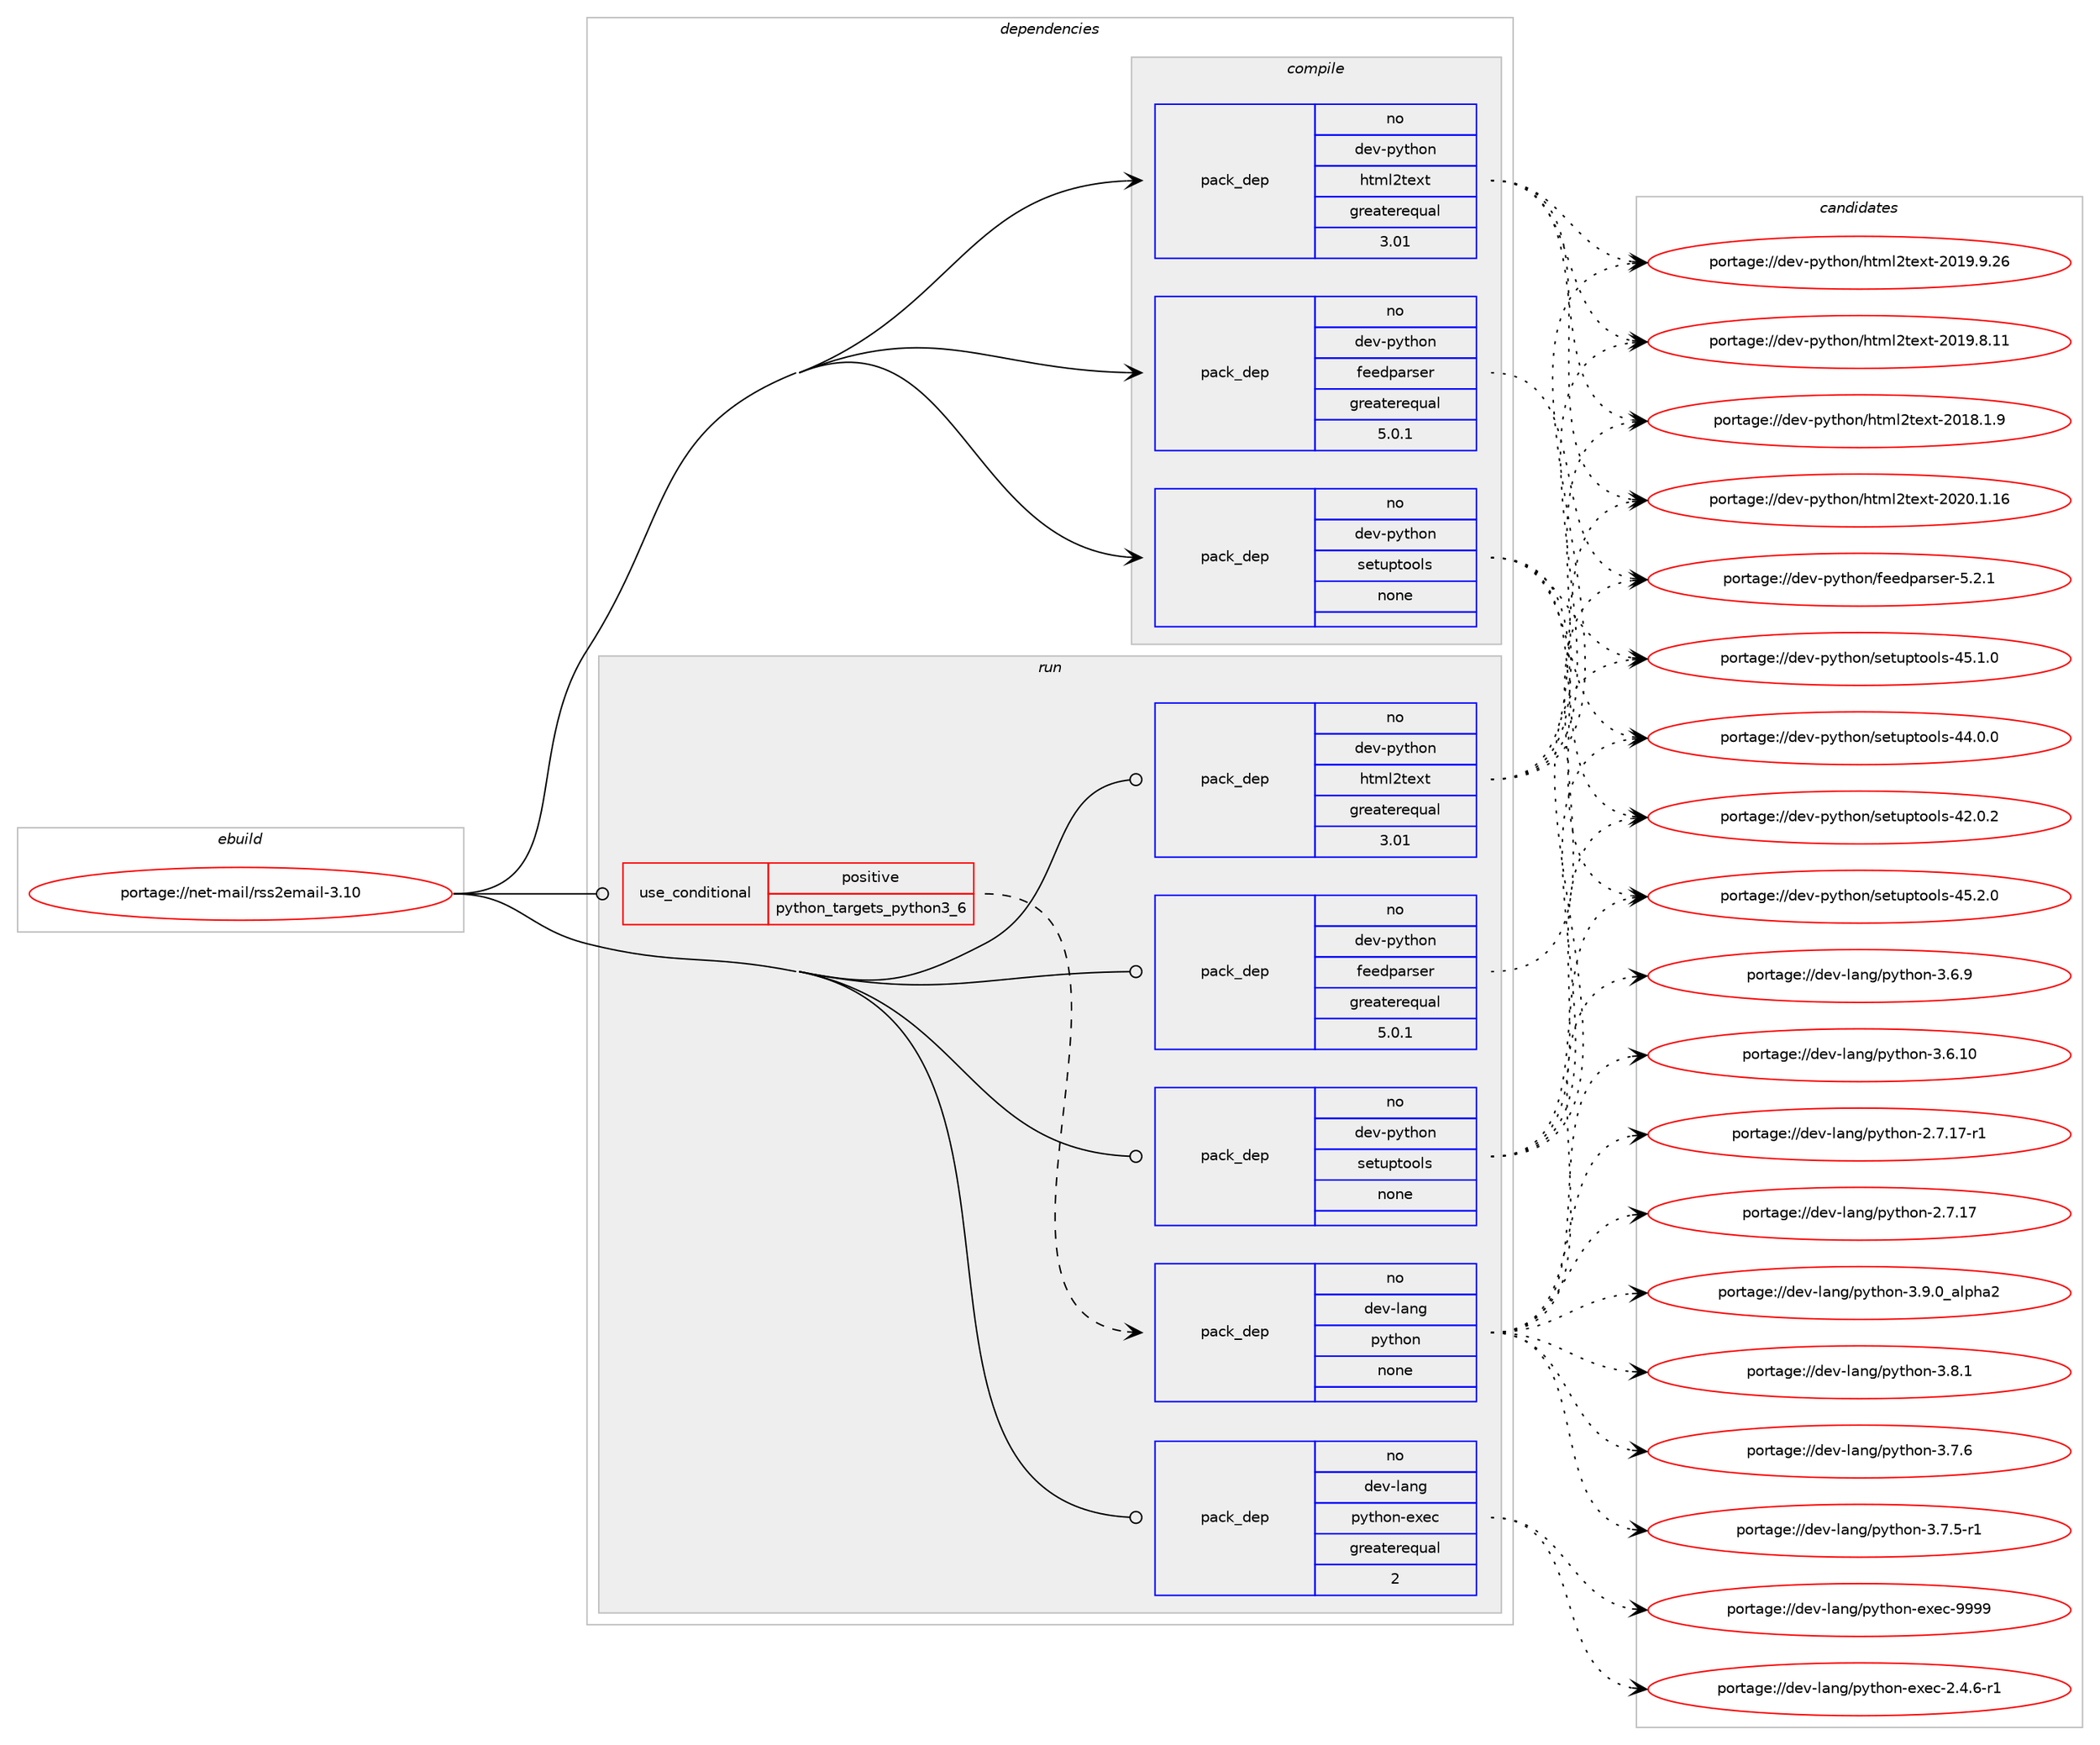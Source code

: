 digraph prolog {

# *************
# Graph options
# *************

newrank=true;
concentrate=true;
compound=true;
graph [rankdir=LR,fontname=Helvetica,fontsize=10,ranksep=1.5];#, ranksep=2.5, nodesep=0.2];
edge  [arrowhead=vee];
node  [fontname=Helvetica,fontsize=10];

# **********
# The ebuild
# **********

subgraph cluster_leftcol {
color=gray;
rank=same;
label=<<i>ebuild</i>>;
id [label="portage://net-mail/rss2email-3.10", color=red, width=4, href="../net-mail/rss2email-3.10.svg"];
}

# ****************
# The dependencies
# ****************

subgraph cluster_midcol {
color=gray;
label=<<i>dependencies</i>>;
subgraph cluster_compile {
fillcolor="#eeeeee";
style=filled;
label=<<i>compile</i>>;
subgraph pack99555 {
dependency128736 [label=<<TABLE BORDER="0" CELLBORDER="1" CELLSPACING="0" CELLPADDING="4" WIDTH="220"><TR><TD ROWSPAN="6" CELLPADDING="30">pack_dep</TD></TR><TR><TD WIDTH="110">no</TD></TR><TR><TD>dev-python</TD></TR><TR><TD>feedparser</TD></TR><TR><TD>greaterequal</TD></TR><TR><TD>5.0.1</TD></TR></TABLE>>, shape=none, color=blue];
}
id:e -> dependency128736:w [weight=20,style="solid",arrowhead="vee"];
subgraph pack99556 {
dependency128737 [label=<<TABLE BORDER="0" CELLBORDER="1" CELLSPACING="0" CELLPADDING="4" WIDTH="220"><TR><TD ROWSPAN="6" CELLPADDING="30">pack_dep</TD></TR><TR><TD WIDTH="110">no</TD></TR><TR><TD>dev-python</TD></TR><TR><TD>html2text</TD></TR><TR><TD>greaterequal</TD></TR><TR><TD>3.01</TD></TR></TABLE>>, shape=none, color=blue];
}
id:e -> dependency128737:w [weight=20,style="solid",arrowhead="vee"];
subgraph pack99557 {
dependency128738 [label=<<TABLE BORDER="0" CELLBORDER="1" CELLSPACING="0" CELLPADDING="4" WIDTH="220"><TR><TD ROWSPAN="6" CELLPADDING="30">pack_dep</TD></TR><TR><TD WIDTH="110">no</TD></TR><TR><TD>dev-python</TD></TR><TR><TD>setuptools</TD></TR><TR><TD>none</TD></TR><TR><TD></TD></TR></TABLE>>, shape=none, color=blue];
}
id:e -> dependency128738:w [weight=20,style="solid",arrowhead="vee"];
}
subgraph cluster_compileandrun {
fillcolor="#eeeeee";
style=filled;
label=<<i>compile and run</i>>;
}
subgraph cluster_run {
fillcolor="#eeeeee";
style=filled;
label=<<i>run</i>>;
subgraph cond27016 {
dependency128739 [label=<<TABLE BORDER="0" CELLBORDER="1" CELLSPACING="0" CELLPADDING="4"><TR><TD ROWSPAN="3" CELLPADDING="10">use_conditional</TD></TR><TR><TD>positive</TD></TR><TR><TD>python_targets_python3_6</TD></TR></TABLE>>, shape=none, color=red];
subgraph pack99558 {
dependency128740 [label=<<TABLE BORDER="0" CELLBORDER="1" CELLSPACING="0" CELLPADDING="4" WIDTH="220"><TR><TD ROWSPAN="6" CELLPADDING="30">pack_dep</TD></TR><TR><TD WIDTH="110">no</TD></TR><TR><TD>dev-lang</TD></TR><TR><TD>python</TD></TR><TR><TD>none</TD></TR><TR><TD></TD></TR></TABLE>>, shape=none, color=blue];
}
dependency128739:e -> dependency128740:w [weight=20,style="dashed",arrowhead="vee"];
}
id:e -> dependency128739:w [weight=20,style="solid",arrowhead="odot"];
subgraph pack99559 {
dependency128741 [label=<<TABLE BORDER="0" CELLBORDER="1" CELLSPACING="0" CELLPADDING="4" WIDTH="220"><TR><TD ROWSPAN="6" CELLPADDING="30">pack_dep</TD></TR><TR><TD WIDTH="110">no</TD></TR><TR><TD>dev-lang</TD></TR><TR><TD>python-exec</TD></TR><TR><TD>greaterequal</TD></TR><TR><TD>2</TD></TR></TABLE>>, shape=none, color=blue];
}
id:e -> dependency128741:w [weight=20,style="solid",arrowhead="odot"];
subgraph pack99560 {
dependency128742 [label=<<TABLE BORDER="0" CELLBORDER="1" CELLSPACING="0" CELLPADDING="4" WIDTH="220"><TR><TD ROWSPAN="6" CELLPADDING="30">pack_dep</TD></TR><TR><TD WIDTH="110">no</TD></TR><TR><TD>dev-python</TD></TR><TR><TD>feedparser</TD></TR><TR><TD>greaterequal</TD></TR><TR><TD>5.0.1</TD></TR></TABLE>>, shape=none, color=blue];
}
id:e -> dependency128742:w [weight=20,style="solid",arrowhead="odot"];
subgraph pack99561 {
dependency128743 [label=<<TABLE BORDER="0" CELLBORDER="1" CELLSPACING="0" CELLPADDING="4" WIDTH="220"><TR><TD ROWSPAN="6" CELLPADDING="30">pack_dep</TD></TR><TR><TD WIDTH="110">no</TD></TR><TR><TD>dev-python</TD></TR><TR><TD>html2text</TD></TR><TR><TD>greaterequal</TD></TR><TR><TD>3.01</TD></TR></TABLE>>, shape=none, color=blue];
}
id:e -> dependency128743:w [weight=20,style="solid",arrowhead="odot"];
subgraph pack99562 {
dependency128744 [label=<<TABLE BORDER="0" CELLBORDER="1" CELLSPACING="0" CELLPADDING="4" WIDTH="220"><TR><TD ROWSPAN="6" CELLPADDING="30">pack_dep</TD></TR><TR><TD WIDTH="110">no</TD></TR><TR><TD>dev-python</TD></TR><TR><TD>setuptools</TD></TR><TR><TD>none</TD></TR><TR><TD></TD></TR></TABLE>>, shape=none, color=blue];
}
id:e -> dependency128744:w [weight=20,style="solid",arrowhead="odot"];
}
}

# **************
# The candidates
# **************

subgraph cluster_choices {
rank=same;
color=gray;
label=<<i>candidates</i>>;

subgraph choice99555 {
color=black;
nodesep=1;
choice100101118451121211161041111104710210110110011297114115101114455346504649 [label="portage://dev-python/feedparser-5.2.1", color=red, width=4,href="../dev-python/feedparser-5.2.1.svg"];
dependency128736:e -> choice100101118451121211161041111104710210110110011297114115101114455346504649:w [style=dotted,weight="100"];
}
subgraph choice99556 {
color=black;
nodesep=1;
choice10010111845112121116104111110471041161091085011610112011645504850484649464954 [label="portage://dev-python/html2text-2020.1.16", color=red, width=4,href="../dev-python/html2text-2020.1.16.svg"];
choice10010111845112121116104111110471041161091085011610112011645504849574657465054 [label="portage://dev-python/html2text-2019.9.26", color=red, width=4,href="../dev-python/html2text-2019.9.26.svg"];
choice10010111845112121116104111110471041161091085011610112011645504849574656464949 [label="portage://dev-python/html2text-2019.8.11", color=red, width=4,href="../dev-python/html2text-2019.8.11.svg"];
choice100101118451121211161041111104710411610910850116101120116455048495646494657 [label="portage://dev-python/html2text-2018.1.9", color=red, width=4,href="../dev-python/html2text-2018.1.9.svg"];
dependency128737:e -> choice10010111845112121116104111110471041161091085011610112011645504850484649464954:w [style=dotted,weight="100"];
dependency128737:e -> choice10010111845112121116104111110471041161091085011610112011645504849574657465054:w [style=dotted,weight="100"];
dependency128737:e -> choice10010111845112121116104111110471041161091085011610112011645504849574656464949:w [style=dotted,weight="100"];
dependency128737:e -> choice100101118451121211161041111104710411610910850116101120116455048495646494657:w [style=dotted,weight="100"];
}
subgraph choice99557 {
color=black;
nodesep=1;
choice100101118451121211161041111104711510111611711211611111110811545525346504648 [label="portage://dev-python/setuptools-45.2.0", color=red, width=4,href="../dev-python/setuptools-45.2.0.svg"];
choice100101118451121211161041111104711510111611711211611111110811545525346494648 [label="portage://dev-python/setuptools-45.1.0", color=red, width=4,href="../dev-python/setuptools-45.1.0.svg"];
choice100101118451121211161041111104711510111611711211611111110811545525246484648 [label="portage://dev-python/setuptools-44.0.0", color=red, width=4,href="../dev-python/setuptools-44.0.0.svg"];
choice100101118451121211161041111104711510111611711211611111110811545525046484650 [label="portage://dev-python/setuptools-42.0.2", color=red, width=4,href="../dev-python/setuptools-42.0.2.svg"];
dependency128738:e -> choice100101118451121211161041111104711510111611711211611111110811545525346504648:w [style=dotted,weight="100"];
dependency128738:e -> choice100101118451121211161041111104711510111611711211611111110811545525346494648:w [style=dotted,weight="100"];
dependency128738:e -> choice100101118451121211161041111104711510111611711211611111110811545525246484648:w [style=dotted,weight="100"];
dependency128738:e -> choice100101118451121211161041111104711510111611711211611111110811545525046484650:w [style=dotted,weight="100"];
}
subgraph choice99558 {
color=black;
nodesep=1;
choice10010111845108971101034711212111610411111045514657464895971081121049750 [label="portage://dev-lang/python-3.9.0_alpha2", color=red, width=4,href="../dev-lang/python-3.9.0_alpha2.svg"];
choice100101118451089711010347112121116104111110455146564649 [label="portage://dev-lang/python-3.8.1", color=red, width=4,href="../dev-lang/python-3.8.1.svg"];
choice100101118451089711010347112121116104111110455146554654 [label="portage://dev-lang/python-3.7.6", color=red, width=4,href="../dev-lang/python-3.7.6.svg"];
choice1001011184510897110103471121211161041111104551465546534511449 [label="portage://dev-lang/python-3.7.5-r1", color=red, width=4,href="../dev-lang/python-3.7.5-r1.svg"];
choice100101118451089711010347112121116104111110455146544657 [label="portage://dev-lang/python-3.6.9", color=red, width=4,href="../dev-lang/python-3.6.9.svg"];
choice10010111845108971101034711212111610411111045514654464948 [label="portage://dev-lang/python-3.6.10", color=red, width=4,href="../dev-lang/python-3.6.10.svg"];
choice100101118451089711010347112121116104111110455046554649554511449 [label="portage://dev-lang/python-2.7.17-r1", color=red, width=4,href="../dev-lang/python-2.7.17-r1.svg"];
choice10010111845108971101034711212111610411111045504655464955 [label="portage://dev-lang/python-2.7.17", color=red, width=4,href="../dev-lang/python-2.7.17.svg"];
dependency128740:e -> choice10010111845108971101034711212111610411111045514657464895971081121049750:w [style=dotted,weight="100"];
dependency128740:e -> choice100101118451089711010347112121116104111110455146564649:w [style=dotted,weight="100"];
dependency128740:e -> choice100101118451089711010347112121116104111110455146554654:w [style=dotted,weight="100"];
dependency128740:e -> choice1001011184510897110103471121211161041111104551465546534511449:w [style=dotted,weight="100"];
dependency128740:e -> choice100101118451089711010347112121116104111110455146544657:w [style=dotted,weight="100"];
dependency128740:e -> choice10010111845108971101034711212111610411111045514654464948:w [style=dotted,weight="100"];
dependency128740:e -> choice100101118451089711010347112121116104111110455046554649554511449:w [style=dotted,weight="100"];
dependency128740:e -> choice10010111845108971101034711212111610411111045504655464955:w [style=dotted,weight="100"];
}
subgraph choice99559 {
color=black;
nodesep=1;
choice10010111845108971101034711212111610411111045101120101994557575757 [label="portage://dev-lang/python-exec-9999", color=red, width=4,href="../dev-lang/python-exec-9999.svg"];
choice10010111845108971101034711212111610411111045101120101994550465246544511449 [label="portage://dev-lang/python-exec-2.4.6-r1", color=red, width=4,href="../dev-lang/python-exec-2.4.6-r1.svg"];
dependency128741:e -> choice10010111845108971101034711212111610411111045101120101994557575757:w [style=dotted,weight="100"];
dependency128741:e -> choice10010111845108971101034711212111610411111045101120101994550465246544511449:w [style=dotted,weight="100"];
}
subgraph choice99560 {
color=black;
nodesep=1;
choice100101118451121211161041111104710210110110011297114115101114455346504649 [label="portage://dev-python/feedparser-5.2.1", color=red, width=4,href="../dev-python/feedparser-5.2.1.svg"];
dependency128742:e -> choice100101118451121211161041111104710210110110011297114115101114455346504649:w [style=dotted,weight="100"];
}
subgraph choice99561 {
color=black;
nodesep=1;
choice10010111845112121116104111110471041161091085011610112011645504850484649464954 [label="portage://dev-python/html2text-2020.1.16", color=red, width=4,href="../dev-python/html2text-2020.1.16.svg"];
choice10010111845112121116104111110471041161091085011610112011645504849574657465054 [label="portage://dev-python/html2text-2019.9.26", color=red, width=4,href="../dev-python/html2text-2019.9.26.svg"];
choice10010111845112121116104111110471041161091085011610112011645504849574656464949 [label="portage://dev-python/html2text-2019.8.11", color=red, width=4,href="../dev-python/html2text-2019.8.11.svg"];
choice100101118451121211161041111104710411610910850116101120116455048495646494657 [label="portage://dev-python/html2text-2018.1.9", color=red, width=4,href="../dev-python/html2text-2018.1.9.svg"];
dependency128743:e -> choice10010111845112121116104111110471041161091085011610112011645504850484649464954:w [style=dotted,weight="100"];
dependency128743:e -> choice10010111845112121116104111110471041161091085011610112011645504849574657465054:w [style=dotted,weight="100"];
dependency128743:e -> choice10010111845112121116104111110471041161091085011610112011645504849574656464949:w [style=dotted,weight="100"];
dependency128743:e -> choice100101118451121211161041111104710411610910850116101120116455048495646494657:w [style=dotted,weight="100"];
}
subgraph choice99562 {
color=black;
nodesep=1;
choice100101118451121211161041111104711510111611711211611111110811545525346504648 [label="portage://dev-python/setuptools-45.2.0", color=red, width=4,href="../dev-python/setuptools-45.2.0.svg"];
choice100101118451121211161041111104711510111611711211611111110811545525346494648 [label="portage://dev-python/setuptools-45.1.0", color=red, width=4,href="../dev-python/setuptools-45.1.0.svg"];
choice100101118451121211161041111104711510111611711211611111110811545525246484648 [label="portage://dev-python/setuptools-44.0.0", color=red, width=4,href="../dev-python/setuptools-44.0.0.svg"];
choice100101118451121211161041111104711510111611711211611111110811545525046484650 [label="portage://dev-python/setuptools-42.0.2", color=red, width=4,href="../dev-python/setuptools-42.0.2.svg"];
dependency128744:e -> choice100101118451121211161041111104711510111611711211611111110811545525346504648:w [style=dotted,weight="100"];
dependency128744:e -> choice100101118451121211161041111104711510111611711211611111110811545525346494648:w [style=dotted,weight="100"];
dependency128744:e -> choice100101118451121211161041111104711510111611711211611111110811545525246484648:w [style=dotted,weight="100"];
dependency128744:e -> choice100101118451121211161041111104711510111611711211611111110811545525046484650:w [style=dotted,weight="100"];
}
}

}
